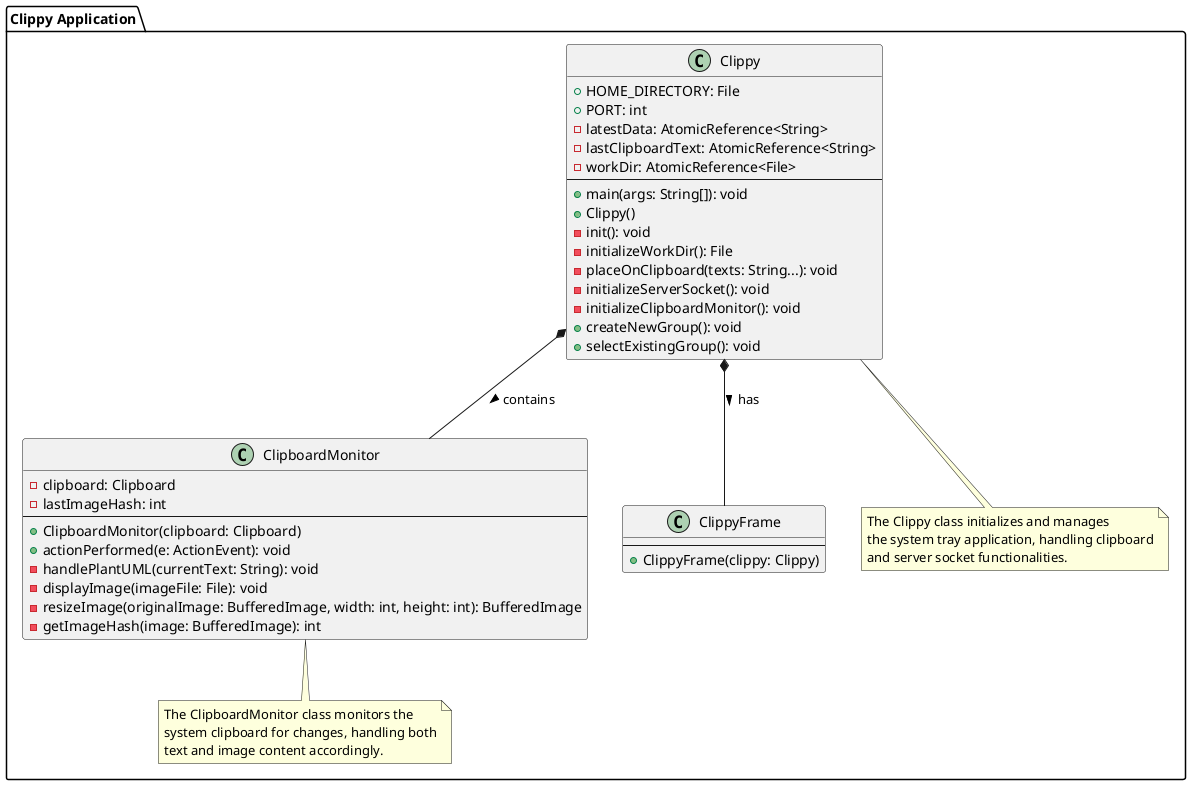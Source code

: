 @startuml

skinparam class {
    BackgroundColor<<note>> Wheat
    BorderColor<<note>> Wheat
}

package "Clippy Application" {

    class Clippy {
        +HOME_DIRECTORY: File
        +PORT: int
        -latestData: AtomicReference<String>
        -lastClipboardText: AtomicReference<String>
        -workDir: AtomicReference<File>
        --
        +main(args: String[]): void
        +Clippy()
        -init(): void
        -initializeWorkDir(): File
        -placeOnClipboard(texts: String...): void
        -initializeServerSocket(): void
        -initializeClipboardMonitor(): void
        +createNewGroup(): void
        +selectExistingGroup(): void
    }

    class ClipboardMonitor {
        -clipboard: Clipboard
        -lastImageHash: int
        --
        +ClipboardMonitor(clipboard: Clipboard)
        +actionPerformed(e: ActionEvent): void
        -handlePlantUML(currentText: String): void
        -displayImage(imageFile: File): void
        -resizeImage(originalImage: BufferedImage, width: int, height: int): BufferedImage
        -getImageHash(image: BufferedImage): int
    }

    class ClippyFrame {
        --
        +ClippyFrame(clippy: Clippy)
    }

    Clippy *-- ClipboardMonitor : contains >
    Clippy *-- ClippyFrame : has >

    note as N1
    The Clippy class initializes and manages
    the system tray application, handling clipboard
    and server socket functionalities.
    end note

    note as N2
    The ClipboardMonitor class monitors the
    system clipboard for changes, handling both
    text and image content accordingly.
    end note

    Clippy .. N1
    ClipboardMonitor .. N2

}

@enduml
